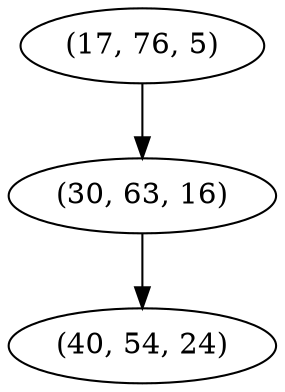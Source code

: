 digraph tree {
    "(17, 76, 5)";
    "(30, 63, 16)";
    "(40, 54, 24)";
    "(17, 76, 5)" -> "(30, 63, 16)";
    "(30, 63, 16)" -> "(40, 54, 24)";
}
